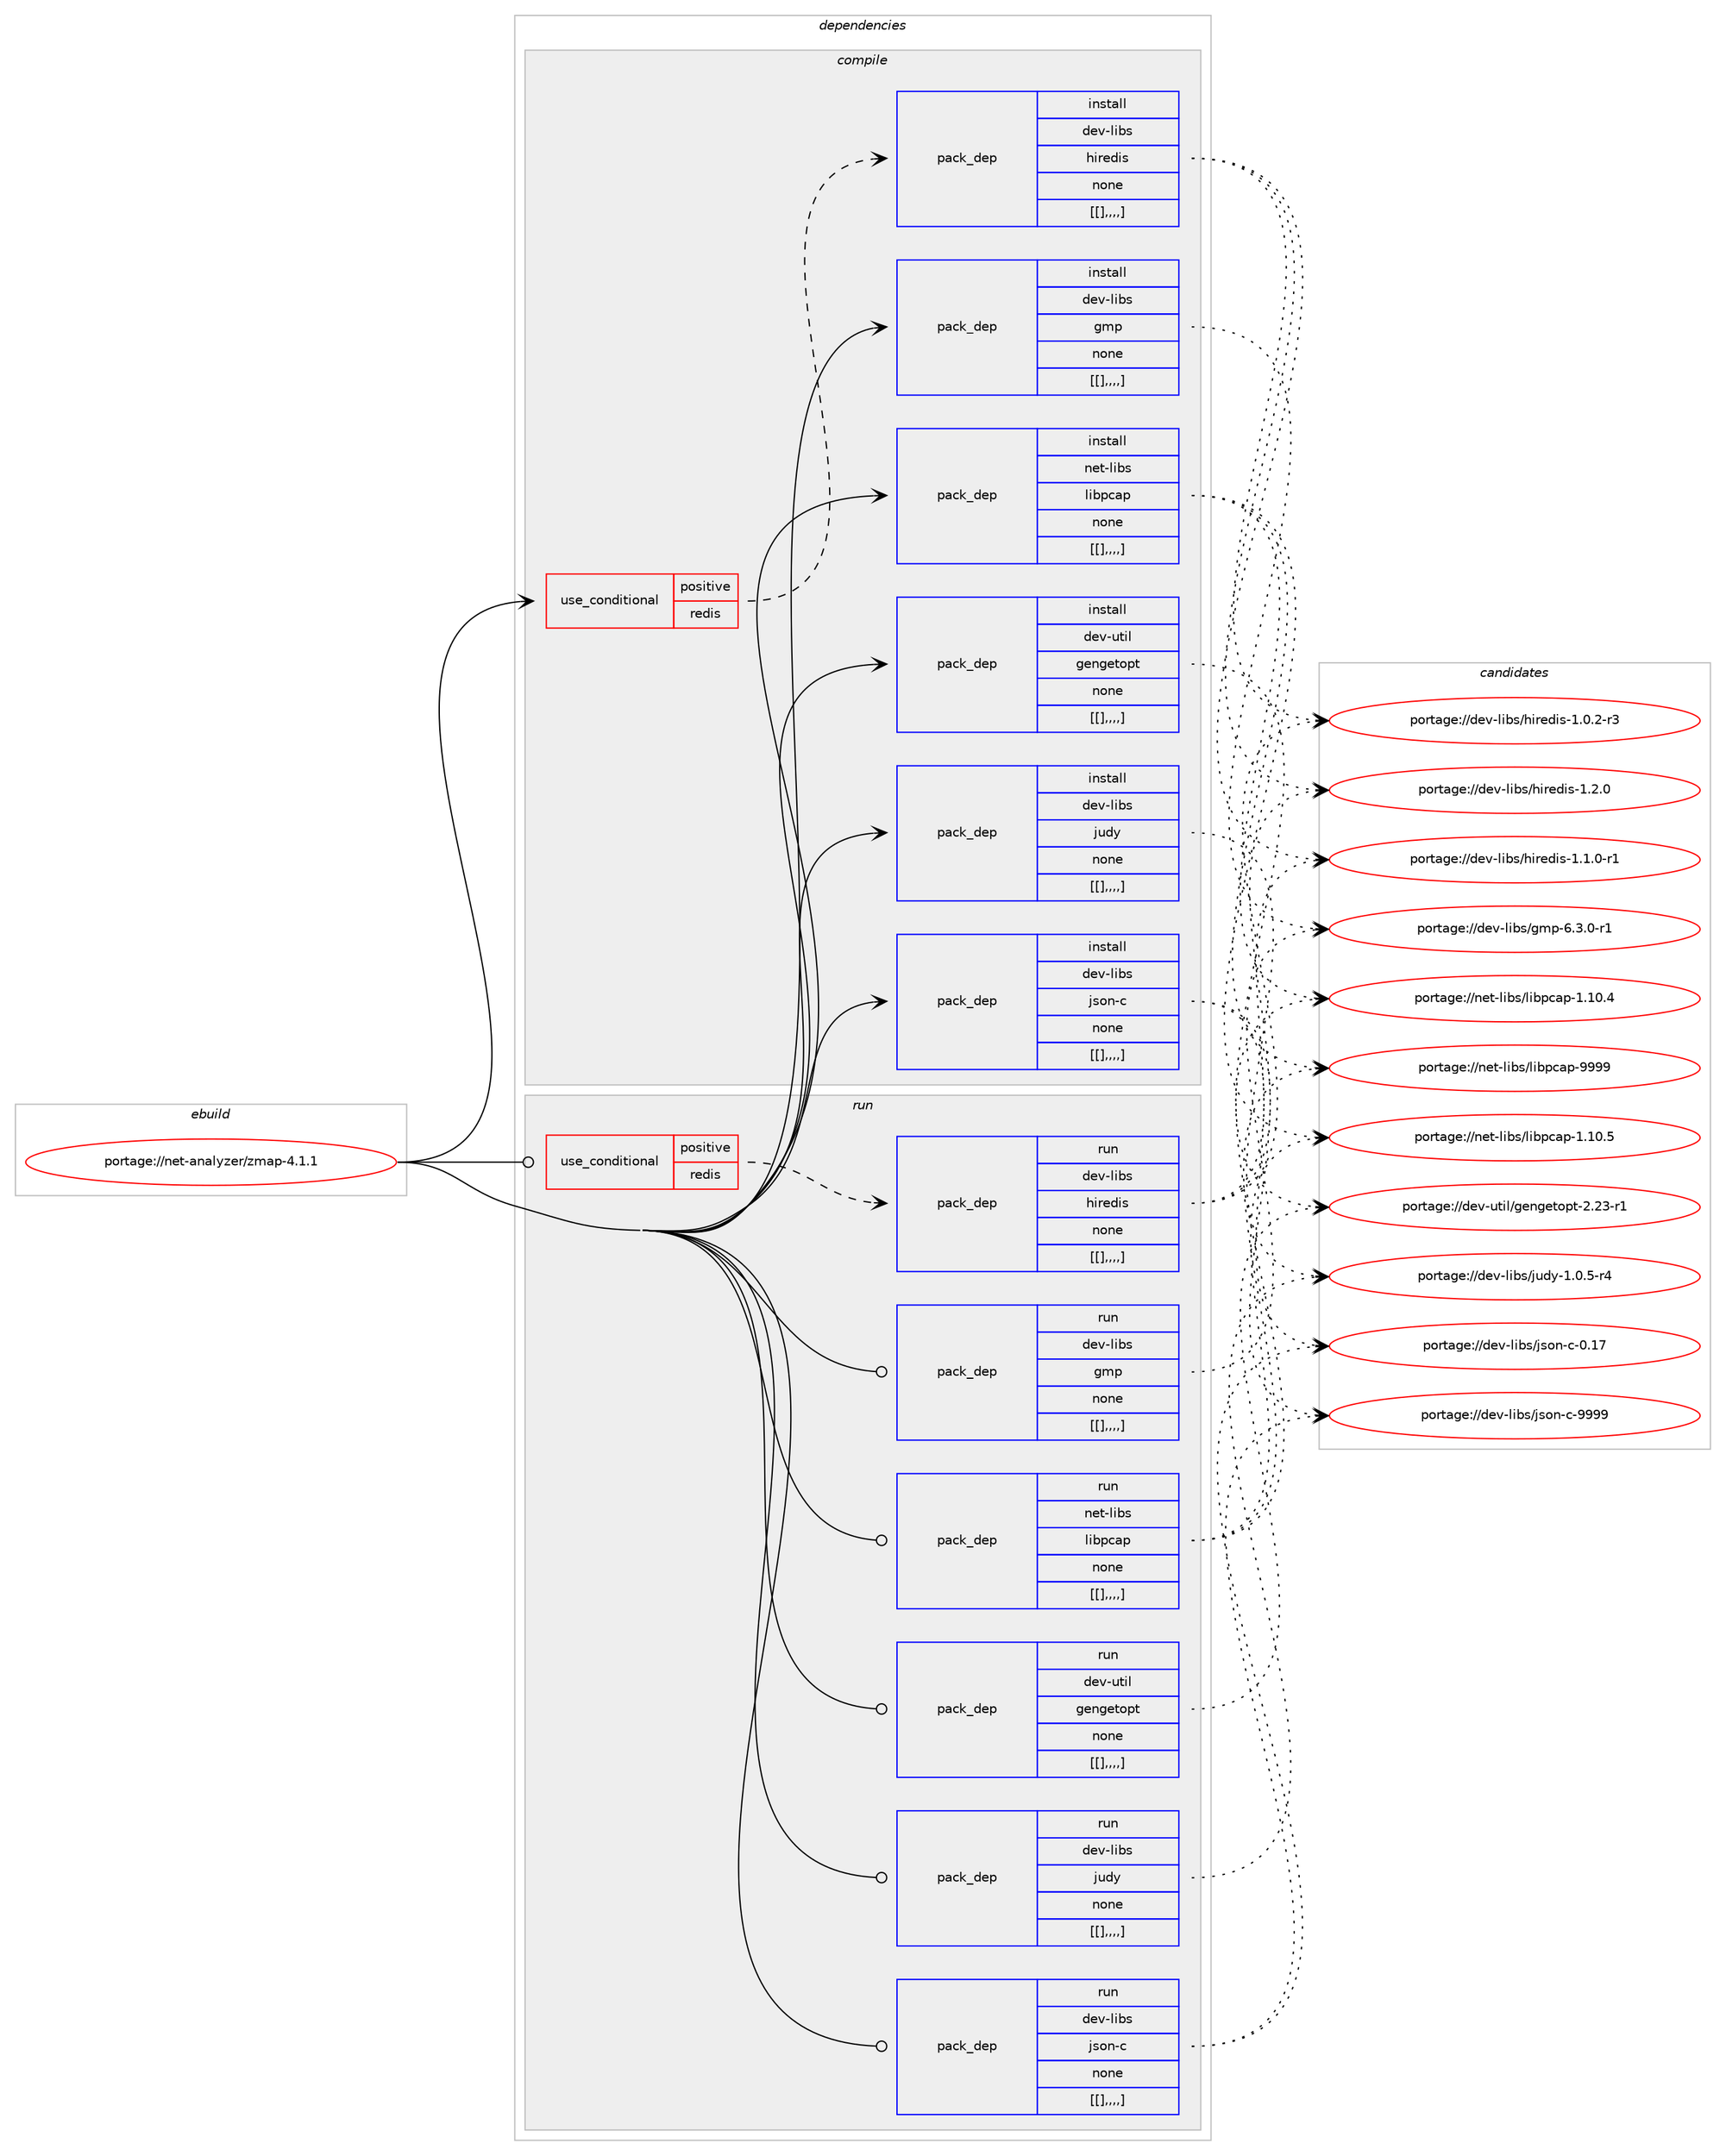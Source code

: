digraph prolog {

# *************
# Graph options
# *************

newrank=true;
concentrate=true;
compound=true;
graph [rankdir=LR,fontname=Helvetica,fontsize=10,ranksep=1.5];#, ranksep=2.5, nodesep=0.2];
edge  [arrowhead=vee];
node  [fontname=Helvetica,fontsize=10];

# **********
# The ebuild
# **********

subgraph cluster_leftcol {
color=gray;
label=<<i>ebuild</i>>;
id [label="portage://net-analyzer/zmap-4.1.1", color=red, width=4, href="../net-analyzer/zmap-4.1.1.svg"];
}

# ****************
# The dependencies
# ****************

subgraph cluster_midcol {
color=gray;
label=<<i>dependencies</i>>;
subgraph cluster_compile {
fillcolor="#eeeeee";
style=filled;
label=<<i>compile</i>>;
subgraph cond93744 {
dependency362685 [label=<<TABLE BORDER="0" CELLBORDER="1" CELLSPACING="0" CELLPADDING="4"><TR><TD ROWSPAN="3" CELLPADDING="10">use_conditional</TD></TR><TR><TD>positive</TD></TR><TR><TD>redis</TD></TR></TABLE>>, shape=none, color=red];
subgraph pack266194 {
dependency362686 [label=<<TABLE BORDER="0" CELLBORDER="1" CELLSPACING="0" CELLPADDING="4" WIDTH="220"><TR><TD ROWSPAN="6" CELLPADDING="30">pack_dep</TD></TR><TR><TD WIDTH="110">install</TD></TR><TR><TD>dev-libs</TD></TR><TR><TD>hiredis</TD></TR><TR><TD>none</TD></TR><TR><TD>[[],,,,]</TD></TR></TABLE>>, shape=none, color=blue];
}
dependency362685:e -> dependency362686:w [weight=20,style="dashed",arrowhead="vee"];
}
id:e -> dependency362685:w [weight=20,style="solid",arrowhead="vee"];
subgraph pack266195 {
dependency362687 [label=<<TABLE BORDER="0" CELLBORDER="1" CELLSPACING="0" CELLPADDING="4" WIDTH="220"><TR><TD ROWSPAN="6" CELLPADDING="30">pack_dep</TD></TR><TR><TD WIDTH="110">install</TD></TR><TR><TD>dev-libs</TD></TR><TR><TD>gmp</TD></TR><TR><TD>none</TD></TR><TR><TD>[[],,,,]</TD></TR></TABLE>>, shape=none, color=blue];
}
id:e -> dependency362687:w [weight=20,style="solid",arrowhead="vee"];
subgraph pack266196 {
dependency362688 [label=<<TABLE BORDER="0" CELLBORDER="1" CELLSPACING="0" CELLPADDING="4" WIDTH="220"><TR><TD ROWSPAN="6" CELLPADDING="30">pack_dep</TD></TR><TR><TD WIDTH="110">install</TD></TR><TR><TD>dev-libs</TD></TR><TR><TD>json-c</TD></TR><TR><TD>none</TD></TR><TR><TD>[[],,,,]</TD></TR></TABLE>>, shape=none, color=blue];
}
id:e -> dependency362688:w [weight=20,style="solid",arrowhead="vee"];
subgraph pack266197 {
dependency362689 [label=<<TABLE BORDER="0" CELLBORDER="1" CELLSPACING="0" CELLPADDING="4" WIDTH="220"><TR><TD ROWSPAN="6" CELLPADDING="30">pack_dep</TD></TR><TR><TD WIDTH="110">install</TD></TR><TR><TD>dev-libs</TD></TR><TR><TD>judy</TD></TR><TR><TD>none</TD></TR><TR><TD>[[],,,,]</TD></TR></TABLE>>, shape=none, color=blue];
}
id:e -> dependency362689:w [weight=20,style="solid",arrowhead="vee"];
subgraph pack266198 {
dependency362690 [label=<<TABLE BORDER="0" CELLBORDER="1" CELLSPACING="0" CELLPADDING="4" WIDTH="220"><TR><TD ROWSPAN="6" CELLPADDING="30">pack_dep</TD></TR><TR><TD WIDTH="110">install</TD></TR><TR><TD>dev-util</TD></TR><TR><TD>gengetopt</TD></TR><TR><TD>none</TD></TR><TR><TD>[[],,,,]</TD></TR></TABLE>>, shape=none, color=blue];
}
id:e -> dependency362690:w [weight=20,style="solid",arrowhead="vee"];
subgraph pack266199 {
dependency362691 [label=<<TABLE BORDER="0" CELLBORDER="1" CELLSPACING="0" CELLPADDING="4" WIDTH="220"><TR><TD ROWSPAN="6" CELLPADDING="30">pack_dep</TD></TR><TR><TD WIDTH="110">install</TD></TR><TR><TD>net-libs</TD></TR><TR><TD>libpcap</TD></TR><TR><TD>none</TD></TR><TR><TD>[[],,,,]</TD></TR></TABLE>>, shape=none, color=blue];
}
id:e -> dependency362691:w [weight=20,style="solid",arrowhead="vee"];
}
subgraph cluster_compileandrun {
fillcolor="#eeeeee";
style=filled;
label=<<i>compile and run</i>>;
}
subgraph cluster_run {
fillcolor="#eeeeee";
style=filled;
label=<<i>run</i>>;
subgraph cond93745 {
dependency362692 [label=<<TABLE BORDER="0" CELLBORDER="1" CELLSPACING="0" CELLPADDING="4"><TR><TD ROWSPAN="3" CELLPADDING="10">use_conditional</TD></TR><TR><TD>positive</TD></TR><TR><TD>redis</TD></TR></TABLE>>, shape=none, color=red];
subgraph pack266200 {
dependency362693 [label=<<TABLE BORDER="0" CELLBORDER="1" CELLSPACING="0" CELLPADDING="4" WIDTH="220"><TR><TD ROWSPAN="6" CELLPADDING="30">pack_dep</TD></TR><TR><TD WIDTH="110">run</TD></TR><TR><TD>dev-libs</TD></TR><TR><TD>hiredis</TD></TR><TR><TD>none</TD></TR><TR><TD>[[],,,,]</TD></TR></TABLE>>, shape=none, color=blue];
}
dependency362692:e -> dependency362693:w [weight=20,style="dashed",arrowhead="vee"];
}
id:e -> dependency362692:w [weight=20,style="solid",arrowhead="odot"];
subgraph pack266201 {
dependency362694 [label=<<TABLE BORDER="0" CELLBORDER="1" CELLSPACING="0" CELLPADDING="4" WIDTH="220"><TR><TD ROWSPAN="6" CELLPADDING="30">pack_dep</TD></TR><TR><TD WIDTH="110">run</TD></TR><TR><TD>dev-libs</TD></TR><TR><TD>gmp</TD></TR><TR><TD>none</TD></TR><TR><TD>[[],,,,]</TD></TR></TABLE>>, shape=none, color=blue];
}
id:e -> dependency362694:w [weight=20,style="solid",arrowhead="odot"];
subgraph pack266202 {
dependency362695 [label=<<TABLE BORDER="0" CELLBORDER="1" CELLSPACING="0" CELLPADDING="4" WIDTH="220"><TR><TD ROWSPAN="6" CELLPADDING="30">pack_dep</TD></TR><TR><TD WIDTH="110">run</TD></TR><TR><TD>dev-libs</TD></TR><TR><TD>json-c</TD></TR><TR><TD>none</TD></TR><TR><TD>[[],,,,]</TD></TR></TABLE>>, shape=none, color=blue];
}
id:e -> dependency362695:w [weight=20,style="solid",arrowhead="odot"];
subgraph pack266203 {
dependency362696 [label=<<TABLE BORDER="0" CELLBORDER="1" CELLSPACING="0" CELLPADDING="4" WIDTH="220"><TR><TD ROWSPAN="6" CELLPADDING="30">pack_dep</TD></TR><TR><TD WIDTH="110">run</TD></TR><TR><TD>dev-libs</TD></TR><TR><TD>judy</TD></TR><TR><TD>none</TD></TR><TR><TD>[[],,,,]</TD></TR></TABLE>>, shape=none, color=blue];
}
id:e -> dependency362696:w [weight=20,style="solid",arrowhead="odot"];
subgraph pack266204 {
dependency362697 [label=<<TABLE BORDER="0" CELLBORDER="1" CELLSPACING="0" CELLPADDING="4" WIDTH="220"><TR><TD ROWSPAN="6" CELLPADDING="30">pack_dep</TD></TR><TR><TD WIDTH="110">run</TD></TR><TR><TD>dev-util</TD></TR><TR><TD>gengetopt</TD></TR><TR><TD>none</TD></TR><TR><TD>[[],,,,]</TD></TR></TABLE>>, shape=none, color=blue];
}
id:e -> dependency362697:w [weight=20,style="solid",arrowhead="odot"];
subgraph pack266205 {
dependency362698 [label=<<TABLE BORDER="0" CELLBORDER="1" CELLSPACING="0" CELLPADDING="4" WIDTH="220"><TR><TD ROWSPAN="6" CELLPADDING="30">pack_dep</TD></TR><TR><TD WIDTH="110">run</TD></TR><TR><TD>net-libs</TD></TR><TR><TD>libpcap</TD></TR><TR><TD>none</TD></TR><TR><TD>[[],,,,]</TD></TR></TABLE>>, shape=none, color=blue];
}
id:e -> dependency362698:w [weight=20,style="solid",arrowhead="odot"];
}
}

# **************
# The candidates
# **************

subgraph cluster_choices {
rank=same;
color=gray;
label=<<i>candidates</i>>;

subgraph choice266194 {
color=black;
nodesep=1;
choice100101118451081059811547104105114101100105115454946504648 [label="portage://dev-libs/hiredis-1.2.0", color=red, width=4,href="../dev-libs/hiredis-1.2.0.svg"];
choice1001011184510810598115471041051141011001051154549464946484511449 [label="portage://dev-libs/hiredis-1.1.0-r1", color=red, width=4,href="../dev-libs/hiredis-1.1.0-r1.svg"];
choice1001011184510810598115471041051141011001051154549464846504511451 [label="portage://dev-libs/hiredis-1.0.2-r3", color=red, width=4,href="../dev-libs/hiredis-1.0.2-r3.svg"];
dependency362686:e -> choice100101118451081059811547104105114101100105115454946504648:w [style=dotted,weight="100"];
dependency362686:e -> choice1001011184510810598115471041051141011001051154549464946484511449:w [style=dotted,weight="100"];
dependency362686:e -> choice1001011184510810598115471041051141011001051154549464846504511451:w [style=dotted,weight="100"];
}
subgraph choice266195 {
color=black;
nodesep=1;
choice1001011184510810598115471031091124554465146484511449 [label="portage://dev-libs/gmp-6.3.0-r1", color=red, width=4,href="../dev-libs/gmp-6.3.0-r1.svg"];
dependency362687:e -> choice1001011184510810598115471031091124554465146484511449:w [style=dotted,weight="100"];
}
subgraph choice266196 {
color=black;
nodesep=1;
choice10010111845108105981154710611511111045994557575757 [label="portage://dev-libs/json-c-9999", color=red, width=4,href="../dev-libs/json-c-9999.svg"];
choice10010111845108105981154710611511111045994548464955 [label="portage://dev-libs/json-c-0.17", color=red, width=4,href="../dev-libs/json-c-0.17.svg"];
dependency362688:e -> choice10010111845108105981154710611511111045994557575757:w [style=dotted,weight="100"];
dependency362688:e -> choice10010111845108105981154710611511111045994548464955:w [style=dotted,weight="100"];
}
subgraph choice266197 {
color=black;
nodesep=1;
choice1001011184510810598115471061171001214549464846534511452 [label="portage://dev-libs/judy-1.0.5-r4", color=red, width=4,href="../dev-libs/judy-1.0.5-r4.svg"];
dependency362689:e -> choice1001011184510810598115471061171001214549464846534511452:w [style=dotted,weight="100"];
}
subgraph choice266198 {
color=black;
nodesep=1;
choice100101118451171161051084710310111010310111611111211645504650514511449 [label="portage://dev-util/gengetopt-2.23-r1", color=red, width=4,href="../dev-util/gengetopt-2.23-r1.svg"];
dependency362690:e -> choice100101118451171161051084710310111010310111611111211645504650514511449:w [style=dotted,weight="100"];
}
subgraph choice266199 {
color=black;
nodesep=1;
choice1101011164510810598115471081059811299971124557575757 [label="portage://net-libs/libpcap-9999", color=red, width=4,href="../net-libs/libpcap-9999.svg"];
choice11010111645108105981154710810598112999711245494649484653 [label="portage://net-libs/libpcap-1.10.5", color=red, width=4,href="../net-libs/libpcap-1.10.5.svg"];
choice11010111645108105981154710810598112999711245494649484652 [label="portage://net-libs/libpcap-1.10.4", color=red, width=4,href="../net-libs/libpcap-1.10.4.svg"];
dependency362691:e -> choice1101011164510810598115471081059811299971124557575757:w [style=dotted,weight="100"];
dependency362691:e -> choice11010111645108105981154710810598112999711245494649484653:w [style=dotted,weight="100"];
dependency362691:e -> choice11010111645108105981154710810598112999711245494649484652:w [style=dotted,weight="100"];
}
subgraph choice266200 {
color=black;
nodesep=1;
choice100101118451081059811547104105114101100105115454946504648 [label="portage://dev-libs/hiredis-1.2.0", color=red, width=4,href="../dev-libs/hiredis-1.2.0.svg"];
choice1001011184510810598115471041051141011001051154549464946484511449 [label="portage://dev-libs/hiredis-1.1.0-r1", color=red, width=4,href="../dev-libs/hiredis-1.1.0-r1.svg"];
choice1001011184510810598115471041051141011001051154549464846504511451 [label="portage://dev-libs/hiredis-1.0.2-r3", color=red, width=4,href="../dev-libs/hiredis-1.0.2-r3.svg"];
dependency362693:e -> choice100101118451081059811547104105114101100105115454946504648:w [style=dotted,weight="100"];
dependency362693:e -> choice1001011184510810598115471041051141011001051154549464946484511449:w [style=dotted,weight="100"];
dependency362693:e -> choice1001011184510810598115471041051141011001051154549464846504511451:w [style=dotted,weight="100"];
}
subgraph choice266201 {
color=black;
nodesep=1;
choice1001011184510810598115471031091124554465146484511449 [label="portage://dev-libs/gmp-6.3.0-r1", color=red, width=4,href="../dev-libs/gmp-6.3.0-r1.svg"];
dependency362694:e -> choice1001011184510810598115471031091124554465146484511449:w [style=dotted,weight="100"];
}
subgraph choice266202 {
color=black;
nodesep=1;
choice10010111845108105981154710611511111045994557575757 [label="portage://dev-libs/json-c-9999", color=red, width=4,href="../dev-libs/json-c-9999.svg"];
choice10010111845108105981154710611511111045994548464955 [label="portage://dev-libs/json-c-0.17", color=red, width=4,href="../dev-libs/json-c-0.17.svg"];
dependency362695:e -> choice10010111845108105981154710611511111045994557575757:w [style=dotted,weight="100"];
dependency362695:e -> choice10010111845108105981154710611511111045994548464955:w [style=dotted,weight="100"];
}
subgraph choice266203 {
color=black;
nodesep=1;
choice1001011184510810598115471061171001214549464846534511452 [label="portage://dev-libs/judy-1.0.5-r4", color=red, width=4,href="../dev-libs/judy-1.0.5-r4.svg"];
dependency362696:e -> choice1001011184510810598115471061171001214549464846534511452:w [style=dotted,weight="100"];
}
subgraph choice266204 {
color=black;
nodesep=1;
choice100101118451171161051084710310111010310111611111211645504650514511449 [label="portage://dev-util/gengetopt-2.23-r1", color=red, width=4,href="../dev-util/gengetopt-2.23-r1.svg"];
dependency362697:e -> choice100101118451171161051084710310111010310111611111211645504650514511449:w [style=dotted,weight="100"];
}
subgraph choice266205 {
color=black;
nodesep=1;
choice1101011164510810598115471081059811299971124557575757 [label="portage://net-libs/libpcap-9999", color=red, width=4,href="../net-libs/libpcap-9999.svg"];
choice11010111645108105981154710810598112999711245494649484653 [label="portage://net-libs/libpcap-1.10.5", color=red, width=4,href="../net-libs/libpcap-1.10.5.svg"];
choice11010111645108105981154710810598112999711245494649484652 [label="portage://net-libs/libpcap-1.10.4", color=red, width=4,href="../net-libs/libpcap-1.10.4.svg"];
dependency362698:e -> choice1101011164510810598115471081059811299971124557575757:w [style=dotted,weight="100"];
dependency362698:e -> choice11010111645108105981154710810598112999711245494649484653:w [style=dotted,weight="100"];
dependency362698:e -> choice11010111645108105981154710810598112999711245494649484652:w [style=dotted,weight="100"];
}
}

}
